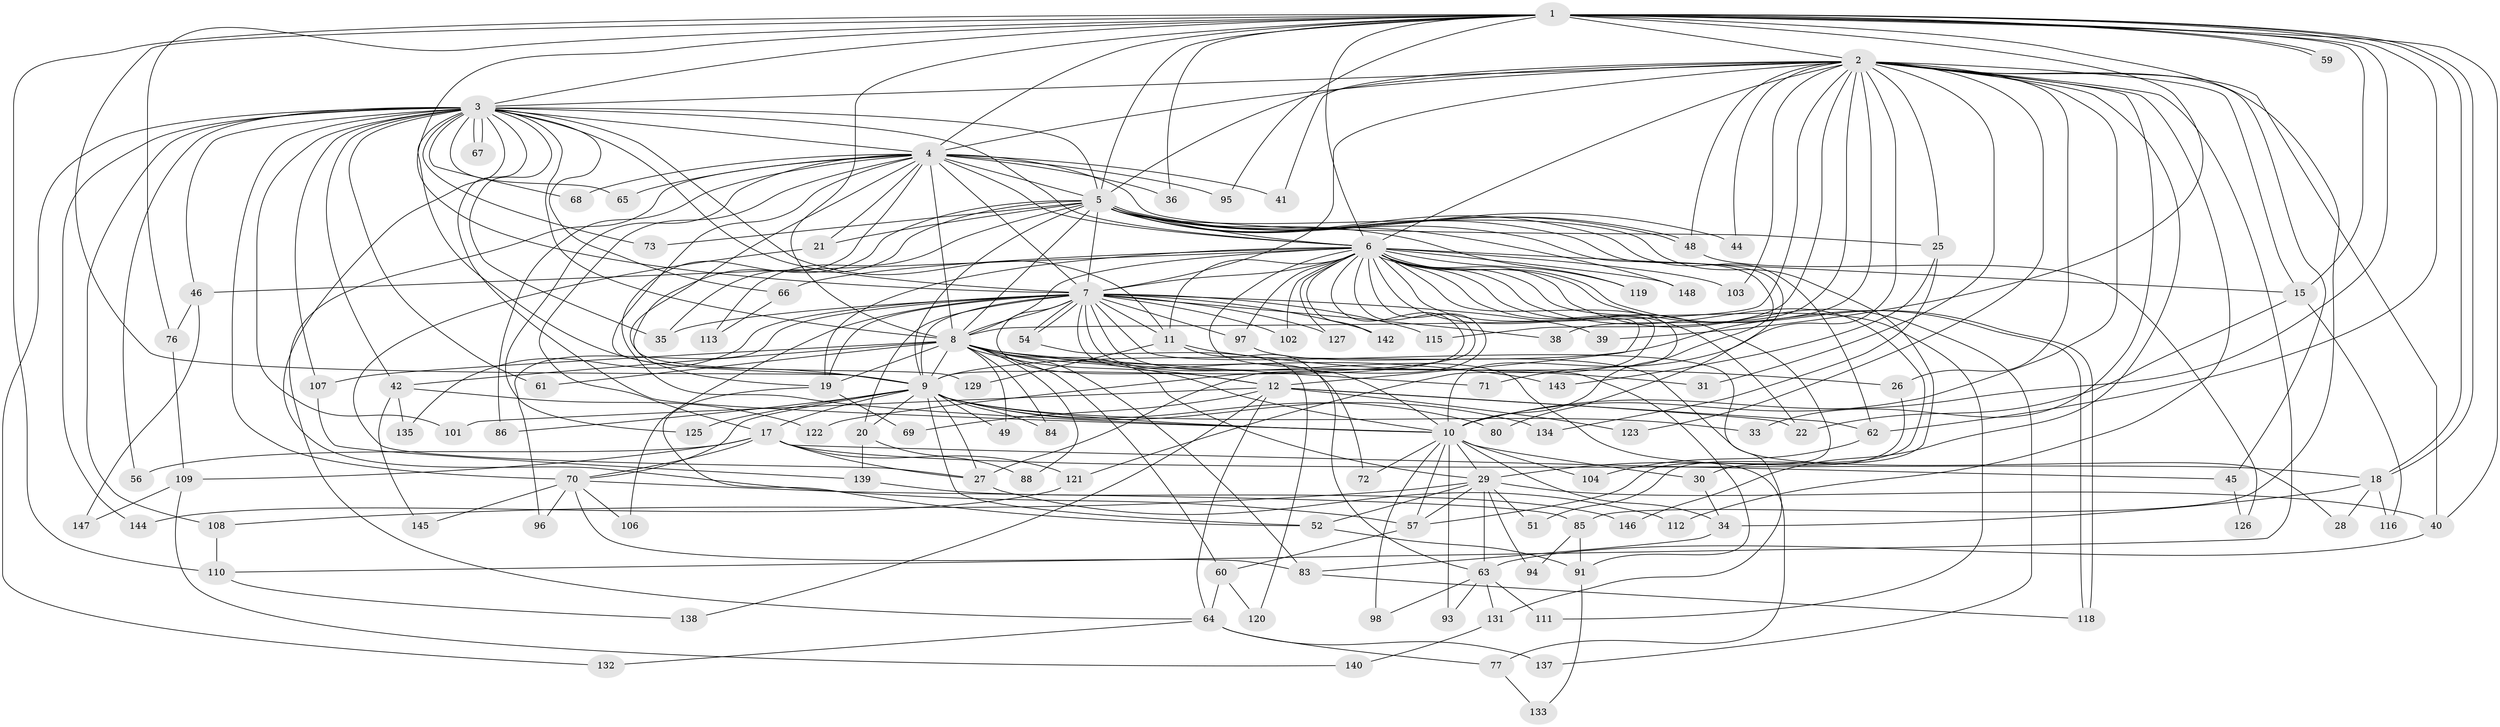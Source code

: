 // Generated by graph-tools (version 1.1) at 2025/23/03/03/25 07:23:47]
// undirected, 115 vertices, 280 edges
graph export_dot {
graph [start="1"]
  node [color=gray90,style=filled];
  1 [super="+53"];
  2 [super="+24"];
  3 [super="+32"];
  4 [super="+14"];
  5 [super="+50"];
  6 [super="+87"];
  7 [super="+82"];
  8 [super="+13"];
  9 [super="+16"];
  10 [super="+81"];
  11 [super="+99"];
  12 [super="+78"];
  15 [super="+55"];
  17 [super="+37"];
  18 [super="+105"];
  19 [super="+23"];
  20;
  21 [super="+75"];
  22 [super="+43"];
  25;
  26 [super="+130"];
  27 [super="+74"];
  28;
  29 [super="+47"];
  30;
  31;
  33;
  34;
  35;
  36;
  38;
  39;
  40;
  41;
  42;
  44;
  45;
  46;
  48 [super="+58"];
  49;
  51;
  52 [super="+79"];
  54;
  56;
  57 [super="+100"];
  59;
  60;
  61;
  62 [super="+92"];
  63 [super="+90"];
  64 [super="+89"];
  65;
  66;
  67;
  68;
  69;
  70 [super="+124"];
  71;
  72;
  73;
  76;
  77;
  80;
  83 [super="+114"];
  84;
  85;
  86;
  88;
  91 [super="+128"];
  93;
  94;
  95;
  96;
  97;
  98;
  101;
  102;
  103;
  104;
  106;
  107;
  108;
  109;
  110 [super="+136"];
  111;
  112 [super="+117"];
  113;
  115;
  116;
  118 [super="+141"];
  119;
  120;
  121;
  122;
  123;
  125;
  126;
  127;
  129;
  131;
  132;
  133;
  134;
  135;
  137;
  138;
  139;
  140;
  142;
  143;
  144;
  145;
  146;
  147;
  148;
  1 -- 2;
  1 -- 3;
  1 -- 4;
  1 -- 5;
  1 -- 6;
  1 -- 7 [weight=2];
  1 -- 8;
  1 -- 9;
  1 -- 10 [weight=2];
  1 -- 15;
  1 -- 18;
  1 -- 18;
  1 -- 36;
  1 -- 39;
  1 -- 40;
  1 -- 59;
  1 -- 59;
  1 -- 62;
  1 -- 76;
  1 -- 85;
  1 -- 95;
  1 -- 110;
  2 -- 3;
  2 -- 4 [weight=2];
  2 -- 5;
  2 -- 6;
  2 -- 7 [weight=2];
  2 -- 8;
  2 -- 9;
  2 -- 10;
  2 -- 15;
  2 -- 25;
  2 -- 26;
  2 -- 31;
  2 -- 33;
  2 -- 38;
  2 -- 40;
  2 -- 41;
  2 -- 44;
  2 -- 45;
  2 -- 71;
  2 -- 103;
  2 -- 110;
  2 -- 112 [weight=2];
  2 -- 115;
  2 -- 123;
  2 -- 146;
  2 -- 48;
  3 -- 4;
  3 -- 5 [weight=2];
  3 -- 6;
  3 -- 7;
  3 -- 8;
  3 -- 9;
  3 -- 10;
  3 -- 11;
  3 -- 35;
  3 -- 46;
  3 -- 56;
  3 -- 67;
  3 -- 67;
  3 -- 68;
  3 -- 101;
  3 -- 107;
  3 -- 108;
  3 -- 132;
  3 -- 144;
  3 -- 70;
  3 -- 65;
  3 -- 66;
  3 -- 73;
  3 -- 42;
  3 -- 57;
  3 -- 61;
  4 -- 5;
  4 -- 6;
  4 -- 7;
  4 -- 8;
  4 -- 9;
  4 -- 10;
  4 -- 17;
  4 -- 21;
  4 -- 25;
  4 -- 36;
  4 -- 41;
  4 -- 65;
  4 -- 68;
  4 -- 86;
  4 -- 95;
  4 -- 125;
  4 -- 129;
  4 -- 64;
  5 -- 6;
  5 -- 7;
  5 -- 8 [weight=2];
  5 -- 9;
  5 -- 10;
  5 -- 19;
  5 -- 21;
  5 -- 30;
  5 -- 44;
  5 -- 48;
  5 -- 48;
  5 -- 62;
  5 -- 73;
  5 -- 80;
  5 -- 113;
  5 -- 119;
  5 -- 148;
  5 -- 35;
  6 -- 7;
  6 -- 8;
  6 -- 9;
  6 -- 10;
  6 -- 12;
  6 -- 22;
  6 -- 27;
  6 -- 29;
  6 -- 46;
  6 -- 51;
  6 -- 66;
  6 -- 91;
  6 -- 97;
  6 -- 102;
  6 -- 103;
  6 -- 111;
  6 -- 118;
  6 -- 118;
  6 -- 119;
  6 -- 121;
  6 -- 122;
  6 -- 127;
  6 -- 137;
  6 -- 142;
  6 -- 148;
  6 -- 11;
  6 -- 19;
  6 -- 15;
  7 -- 8;
  7 -- 9;
  7 -- 10;
  7 -- 11;
  7 -- 12;
  7 -- 20;
  7 -- 28;
  7 -- 35;
  7 -- 38;
  7 -- 39;
  7 -- 54;
  7 -- 54;
  7 -- 72;
  7 -- 77;
  7 -- 96;
  7 -- 97;
  7 -- 106;
  7 -- 115;
  7 -- 127;
  7 -- 135;
  7 -- 142;
  7 -- 102;
  7 -- 19;
  8 -- 9 [weight=2];
  8 -- 10;
  8 -- 19;
  8 -- 29;
  8 -- 31;
  8 -- 42;
  8 -- 49;
  8 -- 60;
  8 -- 61;
  8 -- 71;
  8 -- 83;
  8 -- 84;
  8 -- 88;
  8 -- 107;
  8 -- 143;
  8 -- 12;
  9 -- 10;
  9 -- 20;
  9 -- 33;
  9 -- 49;
  9 -- 52;
  9 -- 70;
  9 -- 80;
  9 -- 84;
  9 -- 86;
  9 -- 125;
  9 -- 134;
  9 -- 17;
  9 -- 27;
  10 -- 30;
  10 -- 34;
  10 -- 72;
  10 -- 93;
  10 -- 98;
  10 -- 104;
  10 -- 57;
  10 -- 29;
  11 -- 26;
  11 -- 129;
  11 -- 63;
  12 -- 22;
  12 -- 64;
  12 -- 69;
  12 -- 101;
  12 -- 138;
  12 -- 123;
  12 -- 62;
  15 -- 22;
  15 -- 116;
  17 -- 27;
  17 -- 45;
  17 -- 56;
  17 -- 121;
  17 -- 18;
  17 -- 109;
  17 -- 70;
  18 -- 28;
  18 -- 116;
  18 -- 34;
  19 -- 52;
  19 -- 69;
  20 -- 88;
  20 -- 139;
  21 -- 27;
  25 -- 134;
  25 -- 143;
  26 -- 57;
  27 -- 112;
  29 -- 51;
  29 -- 57;
  29 -- 63;
  29 -- 94;
  29 -- 52;
  29 -- 40;
  29 -- 108;
  30 -- 34;
  34 -- 83;
  40 -- 63;
  42 -- 122;
  42 -- 135;
  42 -- 145;
  45 -- 126;
  46 -- 76;
  46 -- 147;
  48 -- 126;
  52 -- 91;
  54 -- 120;
  57 -- 60;
  60 -- 64;
  60 -- 120;
  62 -- 104;
  63 -- 111;
  63 -- 131;
  63 -- 98;
  63 -- 93;
  64 -- 77;
  64 -- 132;
  64 -- 137;
  66 -- 113;
  70 -- 85;
  70 -- 96;
  70 -- 106;
  70 -- 145;
  70 -- 83;
  76 -- 109;
  77 -- 133;
  83 -- 118;
  85 -- 91;
  85 -- 94;
  91 -- 133;
  97 -- 131;
  107 -- 139;
  108 -- 110;
  109 -- 140;
  109 -- 147;
  110 -- 138;
  121 -- 144;
  131 -- 140;
  139 -- 146;
}
